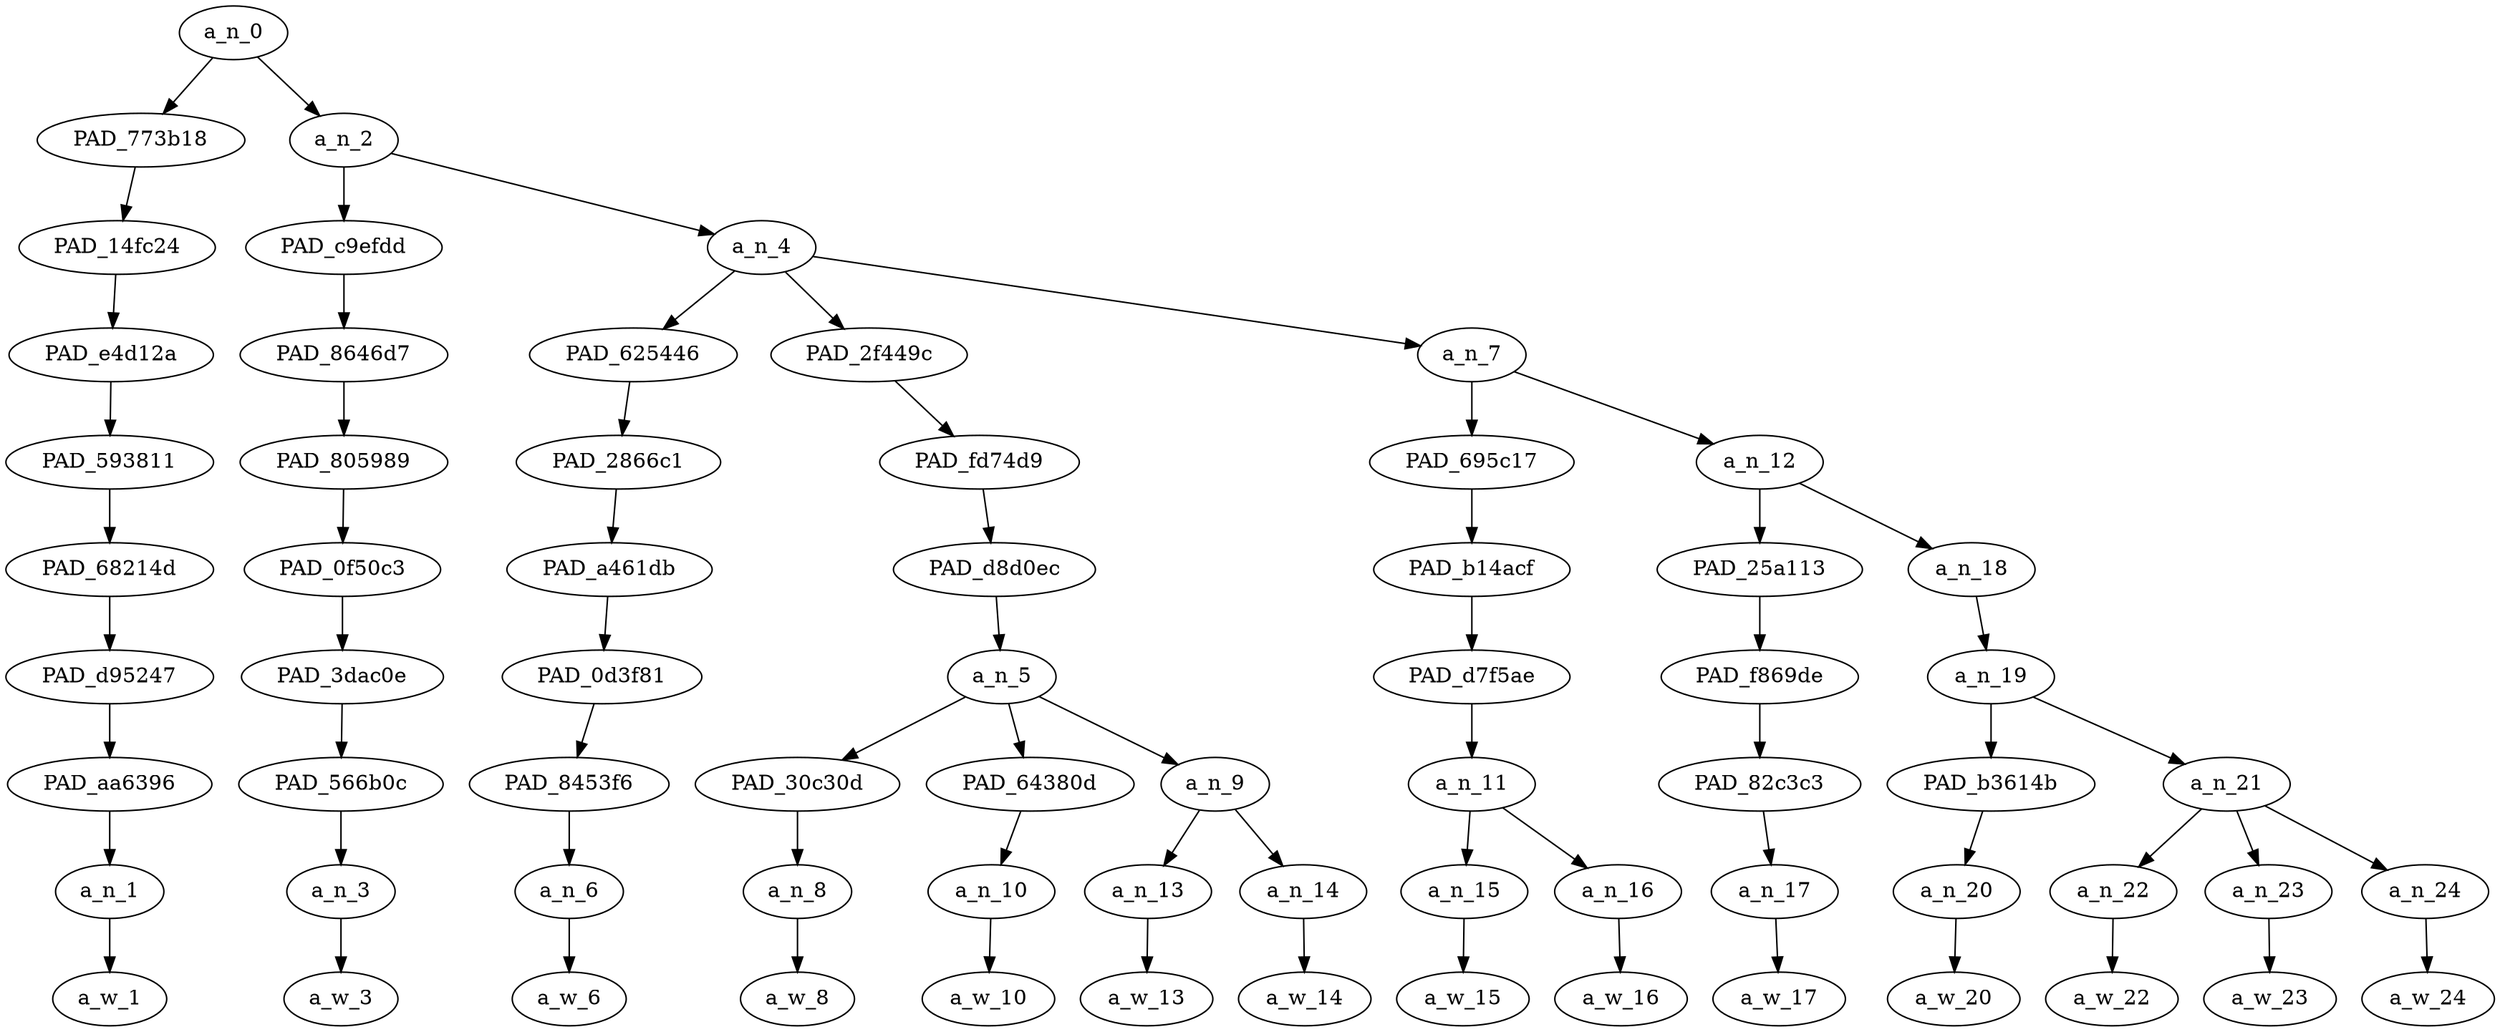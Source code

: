 strict digraph "" {
	a_n_0	[div_dir=1,
		index=0,
		level=9,
		pos="1.7708333333333333,9!",
		text_span="[0, 1, 2, 3, 4, 5, 6, 7, 8, 9, 10, 11, 12, 13]",
		value=0.99999998];
	PAD_773b18	[div_dir=1,
		index=0,
		level=8,
		pos="0.0,8!",
		text_span="[0]",
		value=0.03659720];
	a_n_0 -> PAD_773b18;
	a_n_2	[div_dir=1,
		index=1,
		level=8,
		pos="3.5416666666666665,8!",
		text_span="[1, 2, 3, 4, 5, 6, 7, 8, 9, 10, 11, 12, 13]",
		value=0.96299514];
	a_n_0 -> a_n_2;
	PAD_14fc24	[div_dir=1,
		index=0,
		level=7,
		pos="0.0,7!",
		text_span="[0]",
		value=0.03659720];
	PAD_773b18 -> PAD_14fc24;
	PAD_e4d12a	[div_dir=1,
		index=0,
		level=6,
		pos="0.0,6!",
		text_span="[0]",
		value=0.03659720];
	PAD_14fc24 -> PAD_e4d12a;
	PAD_593811	[div_dir=1,
		index=0,
		level=5,
		pos="0.0,5!",
		text_span="[0]",
		value=0.03659720];
	PAD_e4d12a -> PAD_593811;
	PAD_68214d	[div_dir=1,
		index=0,
		level=4,
		pos="0.0,4!",
		text_span="[0]",
		value=0.03659720];
	PAD_593811 -> PAD_68214d;
	PAD_d95247	[div_dir=1,
		index=0,
		level=3,
		pos="0.0,3!",
		text_span="[0]",
		value=0.03659720];
	PAD_68214d -> PAD_d95247;
	PAD_aa6396	[div_dir=1,
		index=0,
		level=2,
		pos="0.0,2!",
		text_span="[0]",
		value=0.03659720];
	PAD_d95247 -> PAD_aa6396;
	a_n_1	[div_dir=1,
		index=0,
		level=1,
		pos="0.0,1!",
		text_span="[0]",
		value=0.03659720];
	PAD_aa6396 -> a_n_1;
	a_w_1	[div_dir=0,
		index=0,
		level=0,
		pos="0,0!",
		text_span="[0]",
		value=why];
	a_n_1 -> a_w_1;
	PAD_c9efdd	[div_dir=1,
		index=1,
		level=7,
		pos="1.0,7!",
		text_span="[1]",
		value=0.03521597];
	a_n_2 -> PAD_c9efdd;
	a_n_4	[div_dir=1,
		index=2,
		level=7,
		pos="6.083333333333333,7!",
		text_span="[2, 3, 4, 5, 6, 7, 8, 9, 10, 11, 12, 13]",
		value=0.92737224];
	a_n_2 -> a_n_4;
	PAD_8646d7	[div_dir=1,
		index=1,
		level=6,
		pos="1.0,6!",
		text_span="[1]",
		value=0.03521597];
	PAD_c9efdd -> PAD_8646d7;
	PAD_805989	[div_dir=1,
		index=1,
		level=5,
		pos="1.0,5!",
		text_span="[1]",
		value=0.03521597];
	PAD_8646d7 -> PAD_805989;
	PAD_0f50c3	[div_dir=1,
		index=1,
		level=4,
		pos="1.0,4!",
		text_span="[1]",
		value=0.03521597];
	PAD_805989 -> PAD_0f50c3;
	PAD_3dac0e	[div_dir=1,
		index=1,
		level=3,
		pos="1.0,3!",
		text_span="[1]",
		value=0.03521597];
	PAD_0f50c3 -> PAD_3dac0e;
	PAD_566b0c	[div_dir=1,
		index=1,
		level=2,
		pos="1.0,2!",
		text_span="[1]",
		value=0.03521597];
	PAD_3dac0e -> PAD_566b0c;
	a_n_3	[div_dir=1,
		index=1,
		level=1,
		pos="1.0,1!",
		text_span="[1]",
		value=0.03521597];
	PAD_566b0c -> a_n_3;
	a_w_3	[div_dir=0,
		index=1,
		level=0,
		pos="1,0!",
		text_span="[1]",
		value=are];
	a_n_3 -> a_w_3;
	PAD_625446	[div_dir=1,
		index=3,
		level=6,
		pos="6.0,6!",
		text_span="[6]",
		value=0.05106511];
	a_n_4 -> PAD_625446;
	PAD_2f449c	[div_dir=1,
		index=2,
		level=6,
		pos="3.5,6!",
		text_span="[2, 3, 4, 5]",
		value=0.26437638];
	a_n_4 -> PAD_2f449c;
	a_n_7	[div_dir=1,
		index=4,
		level=6,
		pos="8.75,6!",
		text_span="[7, 8, 9, 10, 11, 12, 13]",
		value=0.61158320];
	a_n_4 -> a_n_7;
	PAD_2866c1	[div_dir=1,
		index=3,
		level=5,
		pos="6.0,5!",
		text_span="[6]",
		value=0.05106511];
	PAD_625446 -> PAD_2866c1;
	PAD_a461db	[div_dir=1,
		index=3,
		level=4,
		pos="6.0,4!",
		text_span="[6]",
		value=0.05106511];
	PAD_2866c1 -> PAD_a461db;
	PAD_0d3f81	[div_dir=1,
		index=3,
		level=3,
		pos="6.0,3!",
		text_span="[6]",
		value=0.05106511];
	PAD_a461db -> PAD_0d3f81;
	PAD_8453f6	[div_dir=1,
		index=5,
		level=2,
		pos="6.0,2!",
		text_span="[6]",
		value=0.05106511];
	PAD_0d3f81 -> PAD_8453f6;
	a_n_6	[div_dir=1,
		index=6,
		level=1,
		pos="6.0,1!",
		text_span="[6]",
		value=0.05106511];
	PAD_8453f6 -> a_n_6;
	a_w_6	[div_dir=0,
		index=6,
		level=0,
		pos="6,0!",
		text_span="[6]",
		value=always];
	a_n_6 -> a_w_6;
	PAD_fd74d9	[div_dir=1,
		index=2,
		level=5,
		pos="3.5,5!",
		text_span="[2, 3, 4, 5]",
		value=0.26437638];
	PAD_2f449c -> PAD_fd74d9;
	PAD_d8d0ec	[div_dir=1,
		index=2,
		level=4,
		pos="3.5,4!",
		text_span="[2, 3, 4, 5]",
		value=0.26437638];
	PAD_fd74d9 -> PAD_d8d0ec;
	a_n_5	[div_dir=1,
		index=2,
		level=3,
		pos="3.5,3!",
		text_span="[2, 3, 4, 5]",
		value=0.26437638];
	PAD_d8d0ec -> a_n_5;
	PAD_30c30d	[div_dir=1,
		index=2,
		level=2,
		pos="2.0,2!",
		text_span="[2]",
		value=0.03292291];
	a_n_5 -> PAD_30c30d;
	PAD_64380d	[div_dir=1,
		index=4,
		level=2,
		pos="5.0,2!",
		text_span="[5]",
		value=0.13225173];
	a_n_5 -> PAD_64380d;
	a_n_9	[div_dir=1,
		index=3,
		level=2,
		pos="3.5,2!",
		text_span="[3, 4]",
		value=0.09887329];
	a_n_5 -> a_n_9;
	a_n_8	[div_dir=1,
		index=2,
		level=1,
		pos="2.0,1!",
		text_span="[2]",
		value=0.03292291];
	PAD_30c30d -> a_n_8;
	a_w_8	[div_dir=0,
		index=2,
		level=0,
		pos="2,0!",
		text_span="[2]",
		value=the];
	a_n_8 -> a_w_8;
	a_n_10	[div_dir=1,
		index=5,
		level=1,
		pos="5.0,1!",
		text_span="[5]",
		value=0.13225173];
	PAD_64380d -> a_n_10;
	a_w_10	[div_dir=0,
		index=5,
		level=0,
		pos="5,0!",
		text_span="[5]",
		value=feminists];
	a_n_10 -> a_w_10;
	a_n_13	[div_dir=1,
		index=3,
		level=1,
		pos="3.0,1!",
		text_span="[3]",
		value=0.03721196];
	a_n_9 -> a_n_13;
	a_n_14	[div_dir=1,
		index=4,
		level=1,
		pos="4.0,1!",
		text_span="[4]",
		value=0.06133482];
	a_n_9 -> a_n_14;
	a_w_13	[div_dir=0,
		index=3,
		level=0,
		pos="3,0!",
		text_span="[3]",
		value=most];
	a_n_13 -> a_w_13;
	a_w_14	[div_dir=0,
		index=4,
		level=0,
		pos="4,0!",
		text_span="[4]",
		value=extreme];
	a_n_14 -> a_w_14;
	PAD_695c17	[div_dir=1,
		index=4,
		level=5,
		pos="7.5,5!",
		text_span="[7, 8]",
		value=0.39743566];
	a_n_7 -> PAD_695c17;
	a_n_12	[div_dir=1,
		index=5,
		level=5,
		pos="10.0,5!",
		text_span="[9, 10, 11, 12, 13]",
		value=0.21398192];
	a_n_7 -> a_n_12;
	PAD_b14acf	[div_dir=1,
		index=4,
		level=4,
		pos="7.5,4!",
		text_span="[7, 8]",
		value=0.39743566];
	PAD_695c17 -> PAD_b14acf;
	PAD_d7f5ae	[div_dir=1,
		index=4,
		level=3,
		pos="7.5,3!",
		text_span="[7, 8]",
		value=0.39743566];
	PAD_b14acf -> PAD_d7f5ae;
	a_n_11	[div_dir=1,
		index=6,
		level=2,
		pos="7.5,2!",
		text_span="[7, 8]",
		value=0.39743566];
	PAD_d7f5ae -> a_n_11;
	a_n_15	[div_dir=-1,
		index=7,
		level=1,
		pos="7.0,1!",
		text_span="[7]",
		value=0.10628626];
	a_n_11 -> a_n_15;
	a_n_16	[div_dir=1,
		index=8,
		level=1,
		pos="8.0,1!",
		text_span="[8]",
		value=0.29089017];
	a_n_11 -> a_n_16;
	a_w_15	[div_dir=0,
		index=7,
		level=0,
		pos="7,0!",
		text_span="[7]",
		value=lesbian];
	a_n_15 -> a_w_15;
	a_w_16	[div_dir=0,
		index=8,
		level=0,
		pos="8,0!",
		text_span="[8]",
		value=dykes];
	a_n_16 -> a_w_16;
	PAD_25a113	[div_dir=-1,
		index=5,
		level=4,
		pos="9.0,4!",
		text_span="[9]",
		value=0.04075120];
	a_n_12 -> PAD_25a113;
	a_n_18	[div_dir=1,
		index=6,
		level=4,
		pos="11.0,4!",
		text_span="[10, 11, 12, 13]",
		value=0.17322367];
	a_n_12 -> a_n_18;
	PAD_f869de	[div_dir=-1,
		index=5,
		level=3,
		pos="9.0,3!",
		text_span="[9]",
		value=0.04075120];
	PAD_25a113 -> PAD_f869de;
	PAD_82c3c3	[div_dir=-1,
		index=7,
		level=2,
		pos="9.0,2!",
		text_span="[9]",
		value=0.04075120];
	PAD_f869de -> PAD_82c3c3;
	a_n_17	[div_dir=-1,
		index=9,
		level=1,
		pos="9.0,1!",
		text_span="[9]",
		value=0.04075120];
	PAD_82c3c3 -> a_n_17;
	a_w_17	[div_dir=0,
		index=9,
		level=0,
		pos="9,0!",
		text_span="[9]",
		value=trying];
	a_n_17 -> a_w_17;
	a_n_19	[div_dir=1,
		index=6,
		level=3,
		pos="11.0,3!",
		text_span="[10, 11, 12, 13]",
		value=0.17321386];
	a_n_18 -> a_n_19;
	PAD_b3614b	[div_dir=-1,
		index=8,
		level=2,
		pos="10.0,2!",
		text_span="[10]",
		value=0.02619284];
	a_n_19 -> PAD_b3614b;
	a_n_21	[div_dir=1,
		index=9,
		level=2,
		pos="12.0,2!",
		text_span="[11, 12, 13]",
		value=0.14701121];
	a_n_19 -> a_n_21;
	a_n_20	[div_dir=-1,
		index=10,
		level=1,
		pos="10.0,1!",
		text_span="[10]",
		value=0.02619284];
	PAD_b3614b -> a_n_20;
	a_w_20	[div_dir=0,
		index=10,
		level=0,
		pos="10,0!",
		text_span="[10]",
		value=to];
	a_n_20 -> a_w_20;
	a_n_22	[div_dir=-1,
		index=11,
		level=1,
		pos="11.0,1!",
		text_span="[11]",
		value=0.03188250];
	a_n_21 -> a_n_22;
	a_n_23	[div_dir=1,
		index=12,
		level=1,
		pos="12.0,1!",
		text_span="[12]",
		value=0.06536866];
	a_n_21 -> a_n_23;
	a_n_24	[div_dir=1,
		index=13,
		level=1,
		pos="13.0,1!",
		text_span="[13]",
		value=0.04971268];
	a_n_21 -> a_n_24;
	a_w_22	[div_dir=0,
		index=11,
		level=0,
		pos="11,0!",
		text_span="[11]",
		value=be];
	a_n_22 -> a_w_22;
	a_w_23	[div_dir=0,
		index=12,
		level=0,
		pos="12,0!",
		text_span="[12]",
		value=guys];
	a_n_23 -> a_w_23;
	a_w_24	[div_dir=0,
		index=13,
		level=0,
		pos="13,0!",
		text_span="[13]",
		value=anyway];
	a_n_24 -> a_w_24;
}
